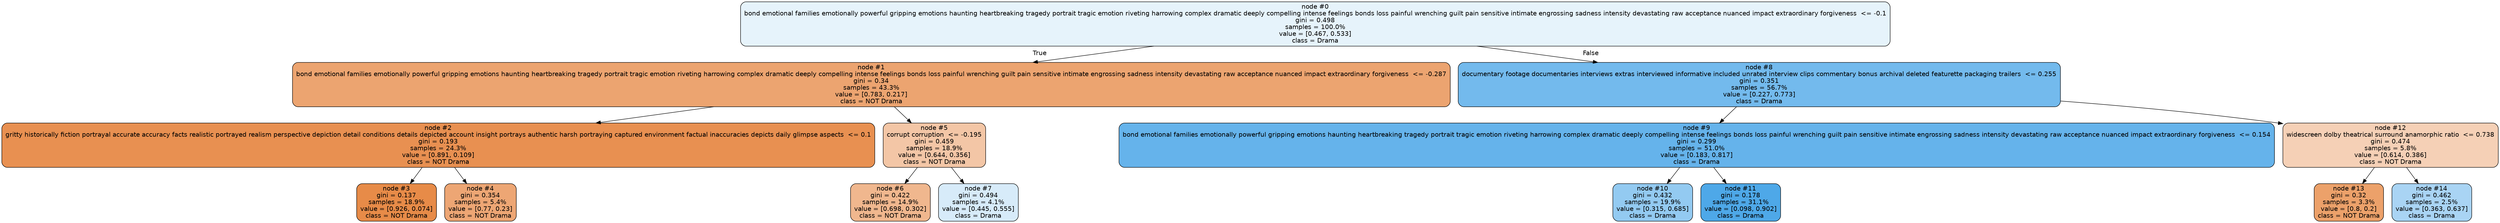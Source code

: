 digraph Tree {
node [shape=box, style="filled, rounded", color="black", fontname=helvetica] ;
edge [fontname=helvetica] ;
0 [label="node #0\nbond emotional families emotionally powerful gripping emotions haunting heartbreaking tragedy portrait tragic emotion riveting harrowing complex dramatic deeply compelling intense feelings bonds loss painful wrenching guilt pain sensitive intimate engrossing sadness intensity devastating raw acceptance nuanced impact extraordinary forgiveness  <= -0.1\ngini = 0.498\nsamples = 100.0%\nvalue = [0.467, 0.533]\nclass = Drama", fillcolor="#399de51f"] ;
1 [label="node #1\nbond emotional families emotionally powerful gripping emotions haunting heartbreaking tragedy portrait tragic emotion riveting harrowing complex dramatic deeply compelling intense feelings bonds loss painful wrenching guilt pain sensitive intimate engrossing sadness intensity devastating raw acceptance nuanced impact extraordinary forgiveness  <= -0.287\ngini = 0.34\nsamples = 43.3%\nvalue = [0.783, 0.217]\nclass = NOT Drama", fillcolor="#e58139b8"] ;
0 -> 1 [labeldistance=2.5, labelangle=45, headlabel="True"] ;
2 [label="node #2\ngritty historically fiction portrayal accurate accuracy facts realistic portrayed realism perspective depiction detail conditions details depicted account insight portrays authentic harsh portraying captured environment factual inaccuracies depicts daily glimpse aspects  <= 0.1\ngini = 0.193\nsamples = 24.3%\nvalue = [0.891, 0.109]\nclass = NOT Drama", fillcolor="#e58139e0"] ;
1 -> 2 ;
3 [label="node #3\ngini = 0.137\nsamples = 18.9%\nvalue = [0.926, 0.074]\nclass = NOT Drama", fillcolor="#e58139eb"] ;
2 -> 3 ;
4 [label="node #4\ngini = 0.354\nsamples = 5.4%\nvalue = [0.77, 0.23]\nclass = NOT Drama", fillcolor="#e58139b3"] ;
2 -> 4 ;
5 [label="node #5\ncorrupt corruption  <= -0.195\ngini = 0.459\nsamples = 18.9%\nvalue = [0.644, 0.356]\nclass = NOT Drama", fillcolor="#e5813972"] ;
1 -> 5 ;
6 [label="node #6\ngini = 0.422\nsamples = 14.9%\nvalue = [0.698, 0.302]\nclass = NOT Drama", fillcolor="#e5813991"] ;
5 -> 6 ;
7 [label="node #7\ngini = 0.494\nsamples = 4.1%\nvalue = [0.445, 0.555]\nclass = Drama", fillcolor="#399de533"] ;
5 -> 7 ;
8 [label="node #8\ndocumentary footage documentaries interviews extras interviewed informative included unrated interview clips commentary bonus archival deleted featurette packaging trailers  <= 0.255\ngini = 0.351\nsamples = 56.7%\nvalue = [0.227, 0.773]\nclass = Drama", fillcolor="#399de5b4"] ;
0 -> 8 [labeldistance=2.5, labelangle=-45, headlabel="False"] ;
9 [label="node #9\nbond emotional families emotionally powerful gripping emotions haunting heartbreaking tragedy portrait tragic emotion riveting harrowing complex dramatic deeply compelling intense feelings bonds loss painful wrenching guilt pain sensitive intimate engrossing sadness intensity devastating raw acceptance nuanced impact extraordinary forgiveness  <= 0.154\ngini = 0.299\nsamples = 51.0%\nvalue = [0.183, 0.817]\nclass = Drama", fillcolor="#399de5c6"] ;
8 -> 9 ;
10 [label="node #10\ngini = 0.432\nsamples = 19.9%\nvalue = [0.315, 0.685]\nclass = Drama", fillcolor="#399de58a"] ;
9 -> 10 ;
11 [label="node #11\ngini = 0.178\nsamples = 31.1%\nvalue = [0.098, 0.902]\nclass = Drama", fillcolor="#399de5e3"] ;
9 -> 11 ;
12 [label="node #12\nwidescreen dolby theatrical surround anamorphic ratio  <= 0.738\ngini = 0.474\nsamples = 5.8%\nvalue = [0.614, 0.386]\nclass = NOT Drama", fillcolor="#e581395e"] ;
8 -> 12 ;
13 [label="node #13\ngini = 0.32\nsamples = 3.3%\nvalue = [0.8, 0.2]\nclass = NOT Drama", fillcolor="#e58139bf"] ;
12 -> 13 ;
14 [label="node #14\ngini = 0.462\nsamples = 2.5%\nvalue = [0.363, 0.637]\nclass = Drama", fillcolor="#399de56e"] ;
12 -> 14 ;
}